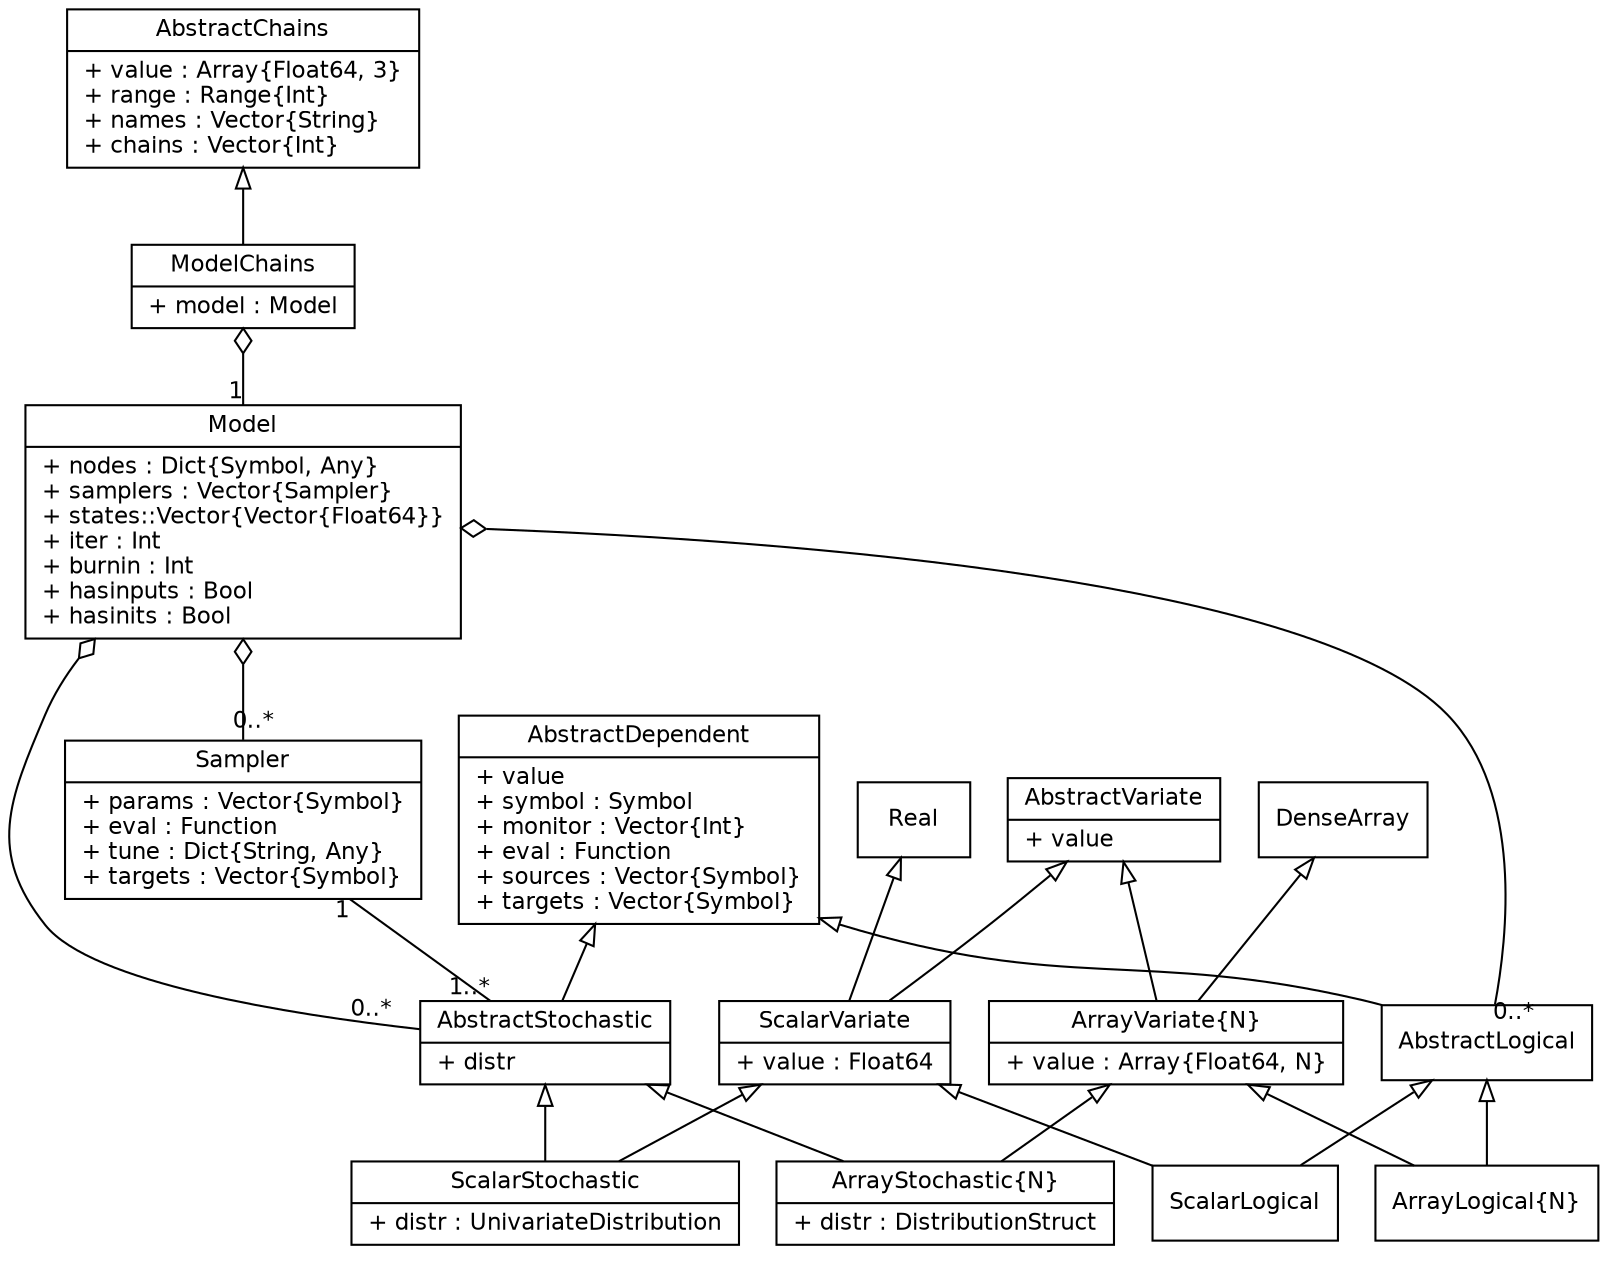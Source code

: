 graph MCMC {
    fontname = "Helvetica"
    fontsize = 11
    splines = true
    overlap = false

    node [fontname = "Helvetica", fontsize = 11, shape = record]

    edge [fontname = "Helvetica", fontsize = 11, dir = both, arrowtail = none, arrowhead = none]

    Real [label = "{Real}", pos="315, 610"]

    DenseArray [label = "{DenseArray}", pos="324, 570"]

    AbstractDependent [label = "{AbstractDependent|+ value\l+ symbol : Symbol\l+ monitor : Vector\{Int\}\l+ eval : Function\l+ sources : Vector\{Symbol\}\l+ targets : Vector\{Symbol\}\l}", pos="275, 425"]

    AbstractLogical [label = "{AbstractLogical}", pos="75, 425"]

    AbstractStochastic [label = "{AbstractStochastic|+ distr\l}", pos="495, 425"]

    AbstractVariate [label = "{AbstractVariate|+ value\l}", pos="230, 590"]

    ArrayLogical [label = "{ArrayLogical\{N\}}", pos="125, 515"]

    ArrayStochastic [label = "{ArrayStochastic\{N\}|+ distr : DistributionStruct\l}", pos="425, 515"]

    ArrayVariate [label = "{ArrayVariate\{N\}|+ value : Array\{Float64, N\}\l}", pos="275, 515"]

    ScalarLogical [label = "{ScalarLogical}", pos="25, 515"]

    ScalarStochastic [label = "{ScalarStochastic|+ distr : UnivariateDistribution\l}", pos="575, 515"]

    ScalarVariate [label = "{ScalarVariate|+ value : Float64\l}", pos="275, 665"]

    Model [label = "{Model|+ nodes : Dict\{Symbol, Any\}\l+ samplers : Vector\{Sampler\}\l+ states::Vector\{Vector\{Float64\}\}\l+ iter : Int\l+ burnin : Int\l+ hasinputs : Bool\l+ hasinits : Bool\l}", pos="275, 305"]

    Sampler [label = "{Sampler|+ params : Vector\{Symbol\}\l+ eval : Function\l+ tune : Dict\{String, Any\}\l+ targets : Vector\{Symbol\}\l}", pos="495, 305"]

    AbstractChains  [label = "{AbstractChains|+ value : Array\{Float64, 3\}\l+ range : Range\{Int\}\l+ names : Vector\{String\}\l+ chains : Vector\{Int\}\l}", pos="75, 340"]

    ModelChains [label = "{ModelChains|+ model : Model\l}", pos="75, 260"]

    Real -- ScalarVariate [arrowtail = empty]
    DenseArray -- ArrayVariate [arrowtail = empty]

    AbstractChains -- ModelChains [arrowtail = empty]
    AbstractDependent -- AbstractLogical [arrowtail = empty]
    AbstractDependent -- AbstractStochastic [arrowtail = empty]
    AbstractLogical -- ArrayLogical [arrowtail = empty]
    AbstractLogical -- ScalarLogical [arrowtail = empty]
    AbstractStochastic -- ArrayStochastic [arrowtail = empty]
    AbstractStochastic -- ScalarStochastic [arrowtail = empty]
    AbstractVariate -- ArrayVariate [arrowtail = empty]
    AbstractVariate -- ScalarVariate [arrowtail = empty]
    ArrayVariate -- ArrayLogical [arrowtail = empty]
    ArrayVariate -- ArrayStochastic [arrowtail = empty]
    ScalarVariate -- ScalarLogical [arrowtail = empty]
    ScalarVariate -- ScalarStochastic [arrowtail = empty]

    Sampler -- AbstractStochastic [taillabel = "1", headlabel = "1..*"]
    Model -- Sampler [arrowtail = odiamond, headlabel = "0..*", labeldistance = 1.0, labelangle = -30]
    Model -- AbstractLogical [arrowtail = odiamond, headlabel = "0..*", labeldistance = 1.0, labelangle = -105]
    Model -- AbstractStochastic [arrowtail = odiamond, headlabel = "0..*", labeldistance = 2.5, labelangle = -15]
    ModelChains -- Model [arrowtail = odiamond, headlabel = "1"]

}
